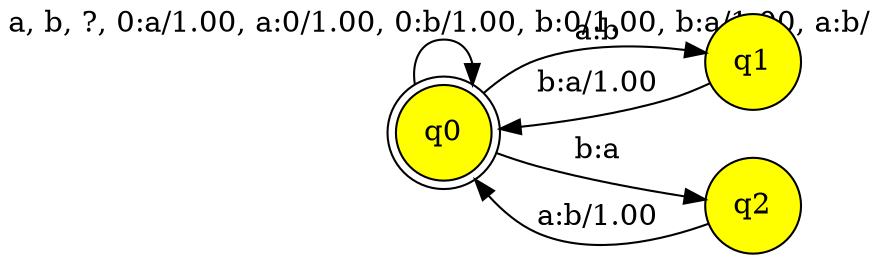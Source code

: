 // This graph generated with hfst-fst2txt
digraph "text(edit-weighted.tsv)" {
charset = UTF8;
rankdir = LR;
node [shape=circle,style=filled,fillcolor=yellow]
q0 [shape=doublecircle,label="q0"] 
q1 [label="q1"] 
q2 [label="q2"] 
q0 -> q0 [label="a, b, ?, 0:a/1.00, a:0/1.00, 0:b/1.00, b:0/1.00, b:a/1.00, a:b/ "];
q0 -> q1 [label="a:b "];
q0 -> q2 [label="b:a "];
q1 -> q0 [label="b:a/1.00 "];
q2 -> q0 [label="a:b/1.00 "];
}
